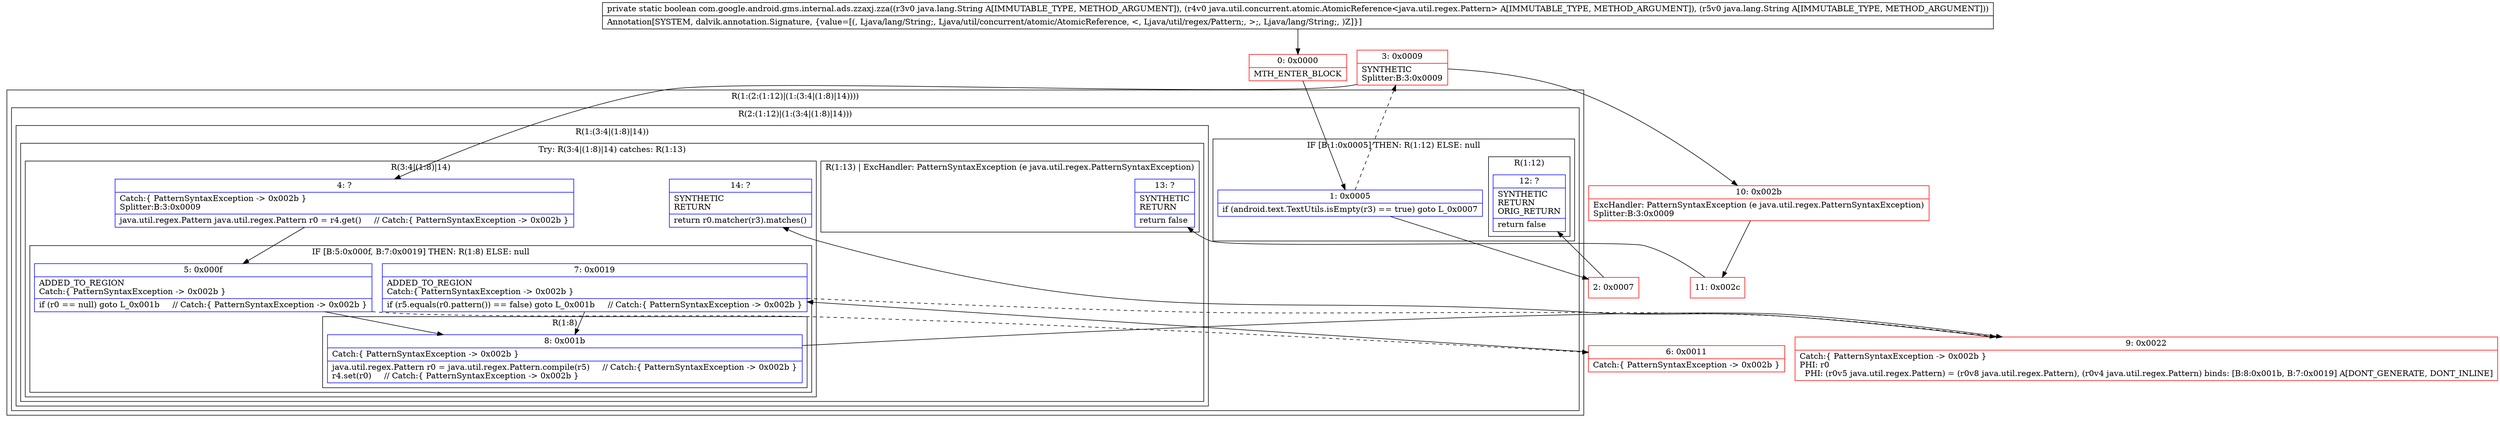 digraph "CFG forcom.google.android.gms.internal.ads.zzaxj.zza(Ljava\/lang\/String;Ljava\/util\/concurrent\/atomic\/AtomicReference;Ljava\/lang\/String;)Z" {
subgraph cluster_Region_596402397 {
label = "R(1:(2:(1:12)|(1:(3:4|(1:8)|14))))";
node [shape=record,color=blue];
subgraph cluster_Region_889216579 {
label = "R(2:(1:12)|(1:(3:4|(1:8)|14)))";
node [shape=record,color=blue];
subgraph cluster_IfRegion_120847234 {
label = "IF [B:1:0x0005] THEN: R(1:12) ELSE: null";
node [shape=record,color=blue];
Node_1 [shape=record,label="{1\:\ 0x0005|if (android.text.TextUtils.isEmpty(r3) == true) goto L_0x0007\l}"];
subgraph cluster_Region_1437049065 {
label = "R(1:12)";
node [shape=record,color=blue];
Node_12 [shape=record,label="{12\:\ ?|SYNTHETIC\lRETURN\lORIG_RETURN\l|return false\l}"];
}
}
subgraph cluster_Region_367896584 {
label = "R(1:(3:4|(1:8)|14))";
node [shape=record,color=blue];
subgraph cluster_TryCatchRegion_573050544 {
label = "Try: R(3:4|(1:8)|14) catches: R(1:13)";
node [shape=record,color=blue];
subgraph cluster_Region_589810276 {
label = "R(3:4|(1:8)|14)";
node [shape=record,color=blue];
Node_4 [shape=record,label="{4\:\ ?|Catch:\{ PatternSyntaxException \-\> 0x002b \}\lSplitter:B:3:0x0009\l|java.util.regex.Pattern java.util.regex.Pattern r0 = r4.get()     \/\/ Catch:\{ PatternSyntaxException \-\> 0x002b \}\l}"];
subgraph cluster_IfRegion_871881424 {
label = "IF [B:5:0x000f, B:7:0x0019] THEN: R(1:8) ELSE: null";
node [shape=record,color=blue];
Node_5 [shape=record,label="{5\:\ 0x000f|ADDED_TO_REGION\lCatch:\{ PatternSyntaxException \-\> 0x002b \}\l|if (r0 == null) goto L_0x001b     \/\/ Catch:\{ PatternSyntaxException \-\> 0x002b \}\l}"];
Node_7 [shape=record,label="{7\:\ 0x0019|ADDED_TO_REGION\lCatch:\{ PatternSyntaxException \-\> 0x002b \}\l|if (r5.equals(r0.pattern()) == false) goto L_0x001b     \/\/ Catch:\{ PatternSyntaxException \-\> 0x002b \}\l}"];
subgraph cluster_Region_494981396 {
label = "R(1:8)";
node [shape=record,color=blue];
Node_8 [shape=record,label="{8\:\ 0x001b|Catch:\{ PatternSyntaxException \-\> 0x002b \}\l|java.util.regex.Pattern r0 = java.util.regex.Pattern.compile(r5)     \/\/ Catch:\{ PatternSyntaxException \-\> 0x002b \}\lr4.set(r0)     \/\/ Catch:\{ PatternSyntaxException \-\> 0x002b \}\l}"];
}
}
Node_14 [shape=record,label="{14\:\ ?|SYNTHETIC\lRETURN\l|return r0.matcher(r3).matches()\l}"];
}
subgraph cluster_Region_987700892 {
label = "R(1:13) | ExcHandler: PatternSyntaxException (e java.util.regex.PatternSyntaxException)\l";
node [shape=record,color=blue];
Node_13 [shape=record,label="{13\:\ ?|SYNTHETIC\lRETURN\l|return false\l}"];
}
}
}
}
}
subgraph cluster_Region_987700892 {
label = "R(1:13) | ExcHandler: PatternSyntaxException (e java.util.regex.PatternSyntaxException)\l";
node [shape=record,color=blue];
Node_13 [shape=record,label="{13\:\ ?|SYNTHETIC\lRETURN\l|return false\l}"];
}
Node_0 [shape=record,color=red,label="{0\:\ 0x0000|MTH_ENTER_BLOCK\l}"];
Node_2 [shape=record,color=red,label="{2\:\ 0x0007}"];
Node_3 [shape=record,color=red,label="{3\:\ 0x0009|SYNTHETIC\lSplitter:B:3:0x0009\l}"];
Node_6 [shape=record,color=red,label="{6\:\ 0x0011|Catch:\{ PatternSyntaxException \-\> 0x002b \}\l}"];
Node_9 [shape=record,color=red,label="{9\:\ 0x0022|Catch:\{ PatternSyntaxException \-\> 0x002b \}\lPHI: r0 \l  PHI: (r0v5 java.util.regex.Pattern) = (r0v8 java.util.regex.Pattern), (r0v4 java.util.regex.Pattern) binds: [B:8:0x001b, B:7:0x0019] A[DONT_GENERATE, DONT_INLINE]\l}"];
Node_10 [shape=record,color=red,label="{10\:\ 0x002b|ExcHandler: PatternSyntaxException (e java.util.regex.PatternSyntaxException)\lSplitter:B:3:0x0009\l}"];
Node_11 [shape=record,color=red,label="{11\:\ 0x002c}"];
MethodNode[shape=record,label="{private static boolean com.google.android.gms.internal.ads.zzaxj.zza((r3v0 java.lang.String A[IMMUTABLE_TYPE, METHOD_ARGUMENT]), (r4v0 java.util.concurrent.atomic.AtomicReference\<java.util.regex.Pattern\> A[IMMUTABLE_TYPE, METHOD_ARGUMENT]), (r5v0 java.lang.String A[IMMUTABLE_TYPE, METHOD_ARGUMENT]))  | Annotation[SYSTEM, dalvik.annotation.Signature, \{value=[(, Ljava\/lang\/String;, Ljava\/util\/concurrent\/atomic\/AtomicReference, \<, Ljava\/util\/regex\/Pattern;, \>;, Ljava\/lang\/String;, )Z]\}]\l}"];
MethodNode -> Node_0;
Node_1 -> Node_2;
Node_1 -> Node_3[style=dashed];
Node_4 -> Node_5;
Node_5 -> Node_6[style=dashed];
Node_5 -> Node_8;
Node_7 -> Node_8;
Node_7 -> Node_9[style=dashed];
Node_8 -> Node_9;
Node_0 -> Node_1;
Node_2 -> Node_12;
Node_3 -> Node_4;
Node_3 -> Node_10;
Node_6 -> Node_7;
Node_9 -> Node_14;
Node_10 -> Node_11;
Node_11 -> Node_13;
}

